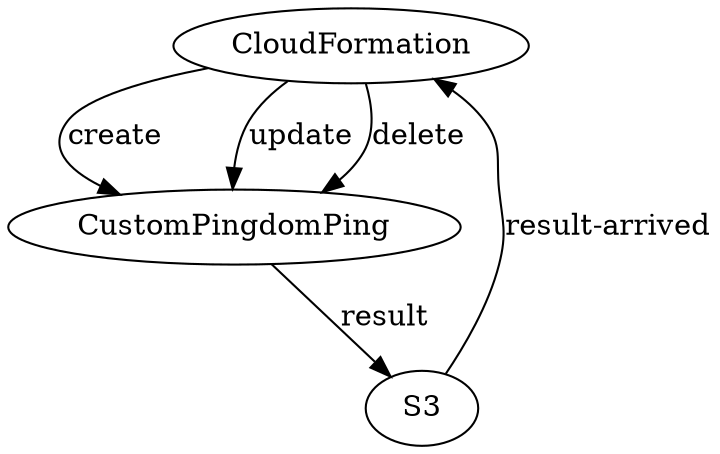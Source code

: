digraph G { nodesep=0.5
  CloudFormation -> CustomPingdomPing[label="create"]
  CloudFormation -> CustomPingdomPing[label="update"]
  CloudFormation -> CustomPingdomPing[label="delete"]
  CustomPingdomPing -> S3[label="result"]
  S3 -> CloudFormation[label="result-arrived"]
}
